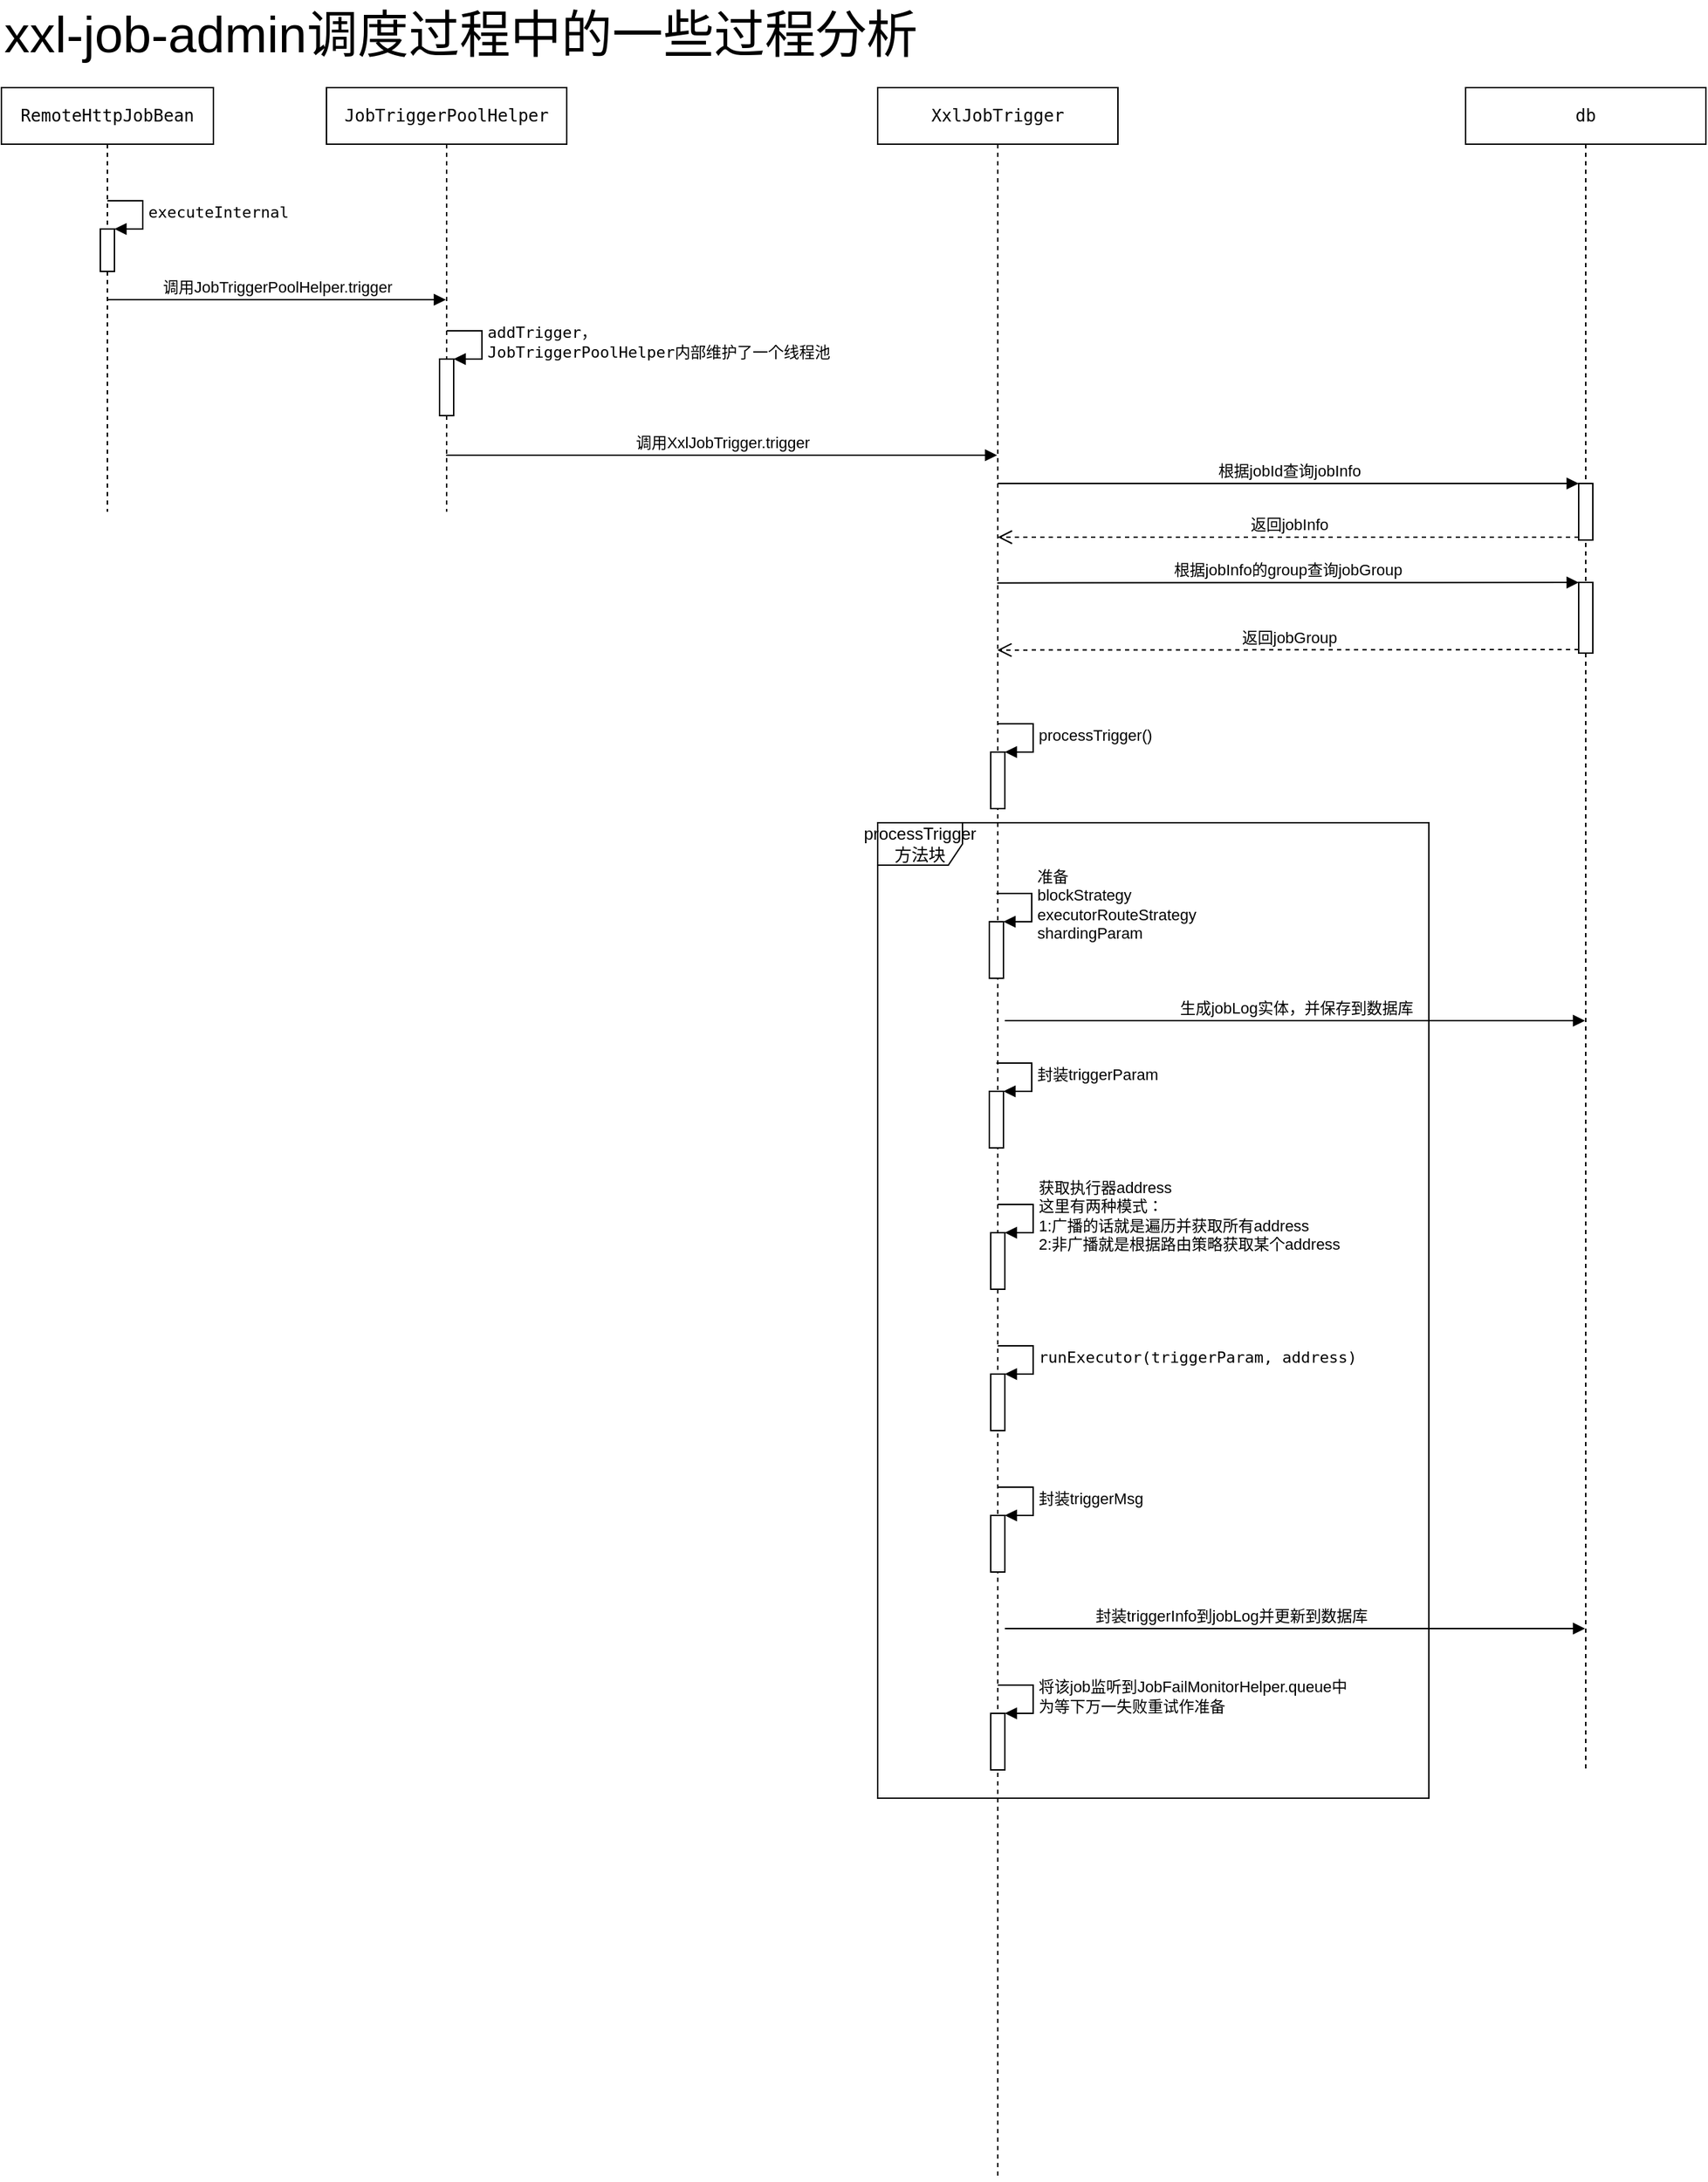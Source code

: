 <mxfile version="10.6.8" type="github"><diagram id="KQQdMnZN2D61zeEHOZfr" name="Page-1"><mxGraphModel dx="998" dy="424" grid="1" gridSize="10" guides="1" tooltips="1" connect="1" arrows="1" fold="1" page="1" pageScale="1" pageWidth="2339" pageHeight="3300" math="0" shadow="0"><root><mxCell id="0"/><mxCell id="1" parent="0"/><mxCell id="pbkiECjCh0VwhH96AzXr-1" value="&lt;pre&gt;RemoteHttpJobBean&lt;/pre&gt;" style="shape=umlLifeline;perimeter=lifelinePerimeter;whiteSpace=wrap;html=1;container=1;collapsible=0;recursiveResize=0;outlineConnect=0;" parent="1" vertex="1"><mxGeometry x="130" y="100" width="150" height="300" as="geometry"/></mxCell><mxCell id="pbkiECjCh0VwhH96AzXr-5" value="" style="html=1;points=[];perimeter=orthogonalPerimeter;" parent="pbkiECjCh0VwhH96AzXr-1" vertex="1"><mxGeometry x="70" y="100" width="10" height="30" as="geometry"/></mxCell><mxCell id="pbkiECjCh0VwhH96AzXr-6" value="&lt;pre&gt;executeInternal&lt;/pre&gt;" style="edgeStyle=orthogonalEdgeStyle;html=1;align=left;spacingLeft=2;endArrow=block;rounded=0;entryX=1;entryY=0;" parent="pbkiECjCh0VwhH96AzXr-1" target="pbkiECjCh0VwhH96AzXr-5" edge="1"><mxGeometry relative="1" as="geometry"><mxPoint x="75" y="80" as="sourcePoint"/><Array as="points"><mxPoint x="100" y="80"/></Array></mxGeometry></mxCell><mxCell id="pbkiECjCh0VwhH96AzXr-2" value="&lt;pre&gt;&lt;pre&gt;JobTriggerPoolHelper&lt;/pre&gt;&lt;/pre&gt;" style="shape=umlLifeline;perimeter=lifelinePerimeter;whiteSpace=wrap;html=1;container=1;collapsible=0;recursiveResize=0;outlineConnect=0;" parent="1" vertex="1"><mxGeometry x="360" y="100" width="170" height="300" as="geometry"/></mxCell><mxCell id="pbkiECjCh0VwhH96AzXr-8" value="" style="html=1;points=[];perimeter=orthogonalPerimeter;" parent="pbkiECjCh0VwhH96AzXr-2" vertex="1"><mxGeometry x="80" y="192" width="10" height="40" as="geometry"/></mxCell><mxCell id="pbkiECjCh0VwhH96AzXr-9" value="&lt;pre&gt;addTrigger，&lt;br/&gt;JobTriggerPoolHelper内部维护了一个线程池&lt;/pre&gt;" style="edgeStyle=orthogonalEdgeStyle;html=1;align=left;spacingLeft=2;endArrow=block;rounded=0;entryX=1;entryY=0;" parent="pbkiECjCh0VwhH96AzXr-2" target="pbkiECjCh0VwhH96AzXr-8" edge="1"><mxGeometry relative="1" as="geometry"><mxPoint x="85" y="172" as="sourcePoint"/><Array as="points"><mxPoint x="110" y="172"/></Array></mxGeometry></mxCell><mxCell id="pbkiECjCh0VwhH96AzXr-10" value="&lt;pre&gt;&lt;pre&gt;&lt;pre&gt;XxlJobTrigger&lt;/pre&gt;&lt;/pre&gt;&lt;/pre&gt;" style="shape=umlLifeline;perimeter=lifelinePerimeter;whiteSpace=wrap;html=1;container=1;collapsible=0;recursiveResize=0;outlineConnect=0;" parent="1" vertex="1"><mxGeometry x="750" y="100" width="170" height="1480" as="geometry"/></mxCell><mxCell id="pbkiECjCh0VwhH96AzXr-25" value="" style="html=1;points=[];perimeter=orthogonalPerimeter;" parent="pbkiECjCh0VwhH96AzXr-10" vertex="1"><mxGeometry x="80" y="470" width="10" height="40" as="geometry"/></mxCell><mxCell id="pbkiECjCh0VwhH96AzXr-26" value="processTrigger()" style="edgeStyle=orthogonalEdgeStyle;html=1;align=left;spacingLeft=2;endArrow=block;rounded=0;entryX=1;entryY=0;" parent="pbkiECjCh0VwhH96AzXr-10" target="pbkiECjCh0VwhH96AzXr-25" edge="1"><mxGeometry relative="1" as="geometry"><mxPoint x="85" y="450" as="sourcePoint"/><Array as="points"><mxPoint x="110" y="450"/></Array></mxGeometry></mxCell><mxCell id="pbkiECjCh0VwhH96AzXr-16" value="&lt;pre&gt;&lt;pre&gt;&lt;pre&gt;db&lt;/pre&gt;&lt;/pre&gt;&lt;/pre&gt;" style="shape=umlLifeline;perimeter=lifelinePerimeter;whiteSpace=wrap;html=1;container=1;collapsible=0;recursiveResize=0;outlineConnect=0;" parent="1" vertex="1"><mxGeometry x="1166" y="100" width="170" height="1190" as="geometry"/></mxCell><mxCell id="pbkiECjCh0VwhH96AzXr-19" value="" style="html=1;points=[];perimeter=orthogonalPerimeter;" parent="pbkiECjCh0VwhH96AzXr-16" vertex="1"><mxGeometry x="80" y="280" width="10" height="40" as="geometry"/></mxCell><mxCell id="pbkiECjCh0VwhH96AzXr-22" value="" style="html=1;points=[];perimeter=orthogonalPerimeter;" parent="pbkiECjCh0VwhH96AzXr-16" vertex="1"><mxGeometry x="80" y="350" width="10" height="50" as="geometry"/></mxCell><mxCell id="pbkiECjCh0VwhH96AzXr-7" value="调用&lt;span&gt;JobTriggerPoolHelper.&lt;/span&gt;&lt;span&gt;trigger&lt;/span&gt;" style="html=1;verticalAlign=bottom;endArrow=block;" parent="1" source="pbkiECjCh0VwhH96AzXr-1" target="pbkiECjCh0VwhH96AzXr-2" edge="1"><mxGeometry width="80" relative="1" as="geometry"><mxPoint x="210" y="260" as="sourcePoint"/><mxPoint x="290" y="260" as="targetPoint"/></mxGeometry></mxCell><mxCell id="pbkiECjCh0VwhH96AzXr-14" value="&lt;font style=&quot;font-size: 36px&quot;&gt;xxl-job-admin调度过程中的一些过程分析&lt;/font&gt;" style="text;html=1;resizable=0;points=[];autosize=1;align=left;verticalAlign=top;spacingTop=-4;" parent="1" vertex="1"><mxGeometry x="130" y="38" width="660" height="20" as="geometry"/></mxCell><mxCell id="pbkiECjCh0VwhH96AzXr-15" value="调用&lt;span&gt;XxlJobTrigger.&lt;/span&gt;&lt;span&gt;trigger&lt;/span&gt;" style="html=1;verticalAlign=bottom;endArrow=block;" parent="1" edge="1"><mxGeometry width="80" relative="1" as="geometry"><mxPoint x="444.667" y="360" as="sourcePoint"/><mxPoint x="834.5" y="360" as="targetPoint"/></mxGeometry></mxCell><mxCell id="pbkiECjCh0VwhH96AzXr-20" value="根据jobId查询jobInfo" style="html=1;verticalAlign=bottom;endArrow=block;entryX=0;entryY=0;" parent="1" source="pbkiECjCh0VwhH96AzXr-10" target="pbkiECjCh0VwhH96AzXr-19" edge="1"><mxGeometry relative="1" as="geometry"><mxPoint x="1010" y="380" as="sourcePoint"/></mxGeometry></mxCell><mxCell id="pbkiECjCh0VwhH96AzXr-21" value="返回jobInfo" style="html=1;verticalAlign=bottom;endArrow=open;dashed=1;endSize=8;exitX=0;exitY=0.95;" parent="1" source="pbkiECjCh0VwhH96AzXr-19" target="pbkiECjCh0VwhH96AzXr-10" edge="1"><mxGeometry relative="1" as="geometry"><mxPoint x="1010" y="456" as="targetPoint"/></mxGeometry></mxCell><mxCell id="pbkiECjCh0VwhH96AzXr-24" value="返回jobGroup" style="html=1;verticalAlign=bottom;endArrow=open;dashed=1;endSize=8;exitX=0;exitY=0.95;" parent="1" source="pbkiECjCh0VwhH96AzXr-22" edge="1"><mxGeometry relative="1" as="geometry"><mxPoint x="834.667" y="497.833" as="targetPoint"/></mxGeometry></mxCell><mxCell id="pbkiECjCh0VwhH96AzXr-23" value="根据jobInfo的group查询jobGroup" style="html=1;verticalAlign=bottom;endArrow=block;entryX=0;entryY=0;" parent="1" target="pbkiECjCh0VwhH96AzXr-22" edge="1"><mxGeometry relative="1" as="geometry"><mxPoint x="834.667" y="450.333" as="sourcePoint"/></mxGeometry></mxCell><mxCell id="pbkiECjCh0VwhH96AzXr-28" value="processTrigger&lt;br&gt;方法块" style="shape=umlFrame;whiteSpace=wrap;html=1;" parent="1" vertex="1"><mxGeometry x="750" y="620" width="390" height="690" as="geometry"/></mxCell><mxCell id="pbkiECjCh0VwhH96AzXr-29" value="" style="html=1;points=[];perimeter=orthogonalPerimeter;" parent="1" vertex="1"><mxGeometry x="829" y="690" width="10" height="40" as="geometry"/></mxCell><mxCell id="pbkiECjCh0VwhH96AzXr-30" value="准备&lt;br&gt;&lt;span&gt;blockStrategy&lt;br&gt;&lt;/span&gt;executorRouteStrategy&lt;br&gt;shardingParam&lt;br&gt;" style="edgeStyle=orthogonalEdgeStyle;html=1;align=left;spacingLeft=2;endArrow=block;rounded=0;entryX=1;entryY=0;" parent="1" target="pbkiECjCh0VwhH96AzXr-29" edge="1"><mxGeometry relative="1" as="geometry"><mxPoint x="834" y="670" as="sourcePoint"/><Array as="points"><mxPoint x="859" y="670"/></Array></mxGeometry></mxCell><mxCell id="pbkiECjCh0VwhH96AzXr-31" value="生成jobLog实体，并保存到数据库" style="html=1;verticalAlign=bottom;endArrow=block;" parent="1" target="pbkiECjCh0VwhH96AzXr-16" edge="1"><mxGeometry width="80" relative="1" as="geometry"><mxPoint x="840" y="760" as="sourcePoint"/><mxPoint x="920" y="760" as="targetPoint"/></mxGeometry></mxCell><mxCell id="pbkiECjCh0VwhH96AzXr-32" value="" style="html=1;points=[];perimeter=orthogonalPerimeter;" parent="1" vertex="1"><mxGeometry x="829" y="810" width="10" height="40" as="geometry"/></mxCell><mxCell id="pbkiECjCh0VwhH96AzXr-33" value="封装triggerParam" style="edgeStyle=orthogonalEdgeStyle;html=1;align=left;spacingLeft=2;endArrow=block;rounded=0;entryX=1;entryY=0;" parent="1" target="pbkiECjCh0VwhH96AzXr-32" edge="1"><mxGeometry relative="1" as="geometry"><mxPoint x="834" y="790" as="sourcePoint"/><Array as="points"><mxPoint x="859" y="790"/></Array></mxGeometry></mxCell><mxCell id="pbkiECjCh0VwhH96AzXr-34" value="" style="html=1;points=[];perimeter=orthogonalPerimeter;" parent="1" vertex="1"><mxGeometry x="830" y="910" width="10" height="40" as="geometry"/></mxCell><mxCell id="pbkiECjCh0VwhH96AzXr-35" value="获取执行器address&lt;br&gt;这里有两种模式：&lt;br&gt;1:广播的话就是遍历并获取所有address&lt;br&gt;2:非广播就是根据路由策略获取某个address&lt;br&gt;" style="edgeStyle=orthogonalEdgeStyle;html=1;align=left;spacingLeft=2;endArrow=block;rounded=0;entryX=1;entryY=0;" parent="1" target="pbkiECjCh0VwhH96AzXr-34" edge="1"><mxGeometry relative="1" as="geometry"><mxPoint x="835" y="890" as="sourcePoint"/><Array as="points"><mxPoint x="860" y="890"/></Array></mxGeometry></mxCell><mxCell id="pbkiECjCh0VwhH96AzXr-36" value="" style="html=1;points=[];perimeter=orthogonalPerimeter;" parent="1" vertex="1"><mxGeometry x="830" y="1010" width="10" height="40" as="geometry"/></mxCell><mxCell id="pbkiECjCh0VwhH96AzXr-37" value="&lt;pre&gt;&lt;span&gt;runExecutor&lt;/span&gt;(triggerParam, address)&lt;/pre&gt;" style="edgeStyle=orthogonalEdgeStyle;html=1;align=left;spacingLeft=2;endArrow=block;rounded=0;entryX=1;entryY=0;" parent="1" target="pbkiECjCh0VwhH96AzXr-36" edge="1"><mxGeometry relative="1" as="geometry"><mxPoint x="835" y="990" as="sourcePoint"/><Array as="points"><mxPoint x="860" y="990"/></Array></mxGeometry></mxCell><mxCell id="pbkiECjCh0VwhH96AzXr-38" value="" style="html=1;points=[];perimeter=orthogonalPerimeter;" parent="1" vertex="1"><mxGeometry x="830" y="1110" width="10" height="40" as="geometry"/></mxCell><mxCell id="pbkiECjCh0VwhH96AzXr-39" value="封装triggerMsg" style="edgeStyle=orthogonalEdgeStyle;html=1;align=left;spacingLeft=2;endArrow=block;rounded=0;entryX=1;entryY=0;" parent="1" target="pbkiECjCh0VwhH96AzXr-38" edge="1"><mxGeometry relative="1" as="geometry"><mxPoint x="835" y="1090" as="sourcePoint"/><Array as="points"><mxPoint x="860" y="1090"/></Array></mxGeometry></mxCell><mxCell id="pbkiECjCh0VwhH96AzXr-42" value="封装triggerInfo到jobLog并更新到数据库" style="html=1;verticalAlign=bottom;endArrow=block;" parent="1" target="pbkiECjCh0VwhH96AzXr-16" edge="1"><mxGeometry x="-0.221" width="80" relative="1" as="geometry"><mxPoint x="840" y="1190" as="sourcePoint"/><mxPoint x="920" y="1190" as="targetPoint"/><mxPoint as="offset"/></mxGeometry></mxCell><mxCell id="pbkiECjCh0VwhH96AzXr-43" value="" style="html=1;points=[];perimeter=orthogonalPerimeter;" parent="1" vertex="1"><mxGeometry x="830" y="1250" width="10" height="40" as="geometry"/></mxCell><mxCell id="pbkiECjCh0VwhH96AzXr-44" value="将该job监听到&lt;span&gt;JobFailMonitorHelper.queue中&lt;br&gt;为等下万一失败重试作准备&lt;br&gt;&lt;/span&gt;" style="edgeStyle=orthogonalEdgeStyle;html=1;align=left;spacingLeft=2;endArrow=block;rounded=0;entryX=1;entryY=0;" parent="1" target="pbkiECjCh0VwhH96AzXr-43" edge="1"><mxGeometry relative="1" as="geometry"><mxPoint x="835" y="1230" as="sourcePoint"/><Array as="points"><mxPoint x="860" y="1230"/></Array></mxGeometry></mxCell></root></mxGraphModel></diagram></mxfile>